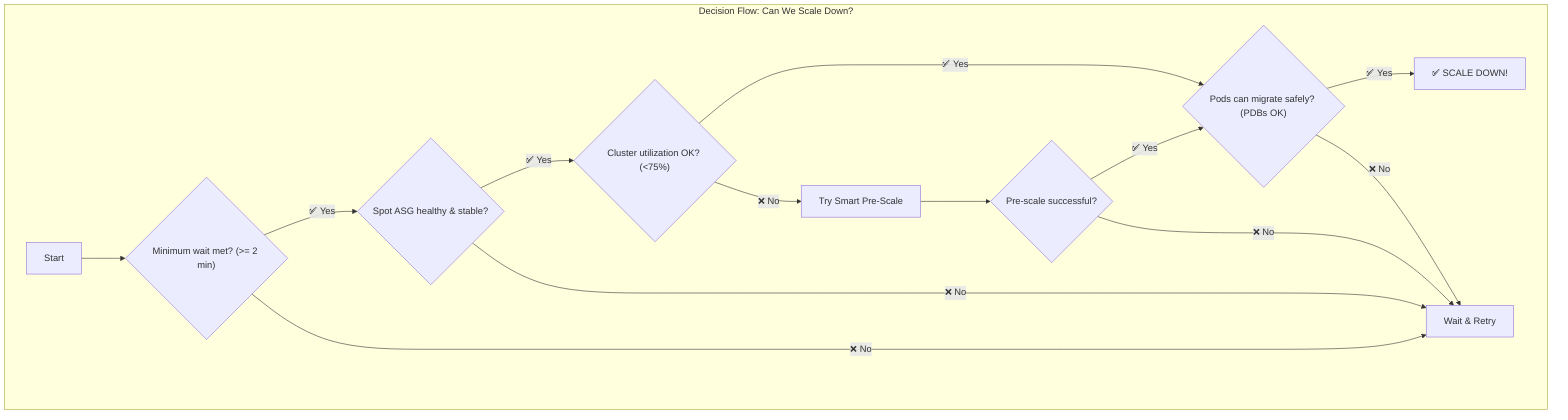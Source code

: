 graph TD
    subgraph "Decision Flow: Can We Scale Down?"
        A[Start] --> B{"Minimum wait met? (>= 2 min)"};
        B -- ✅ Yes --> C{"Spot ASG healthy & stable?"};
        B -- ❌ No --> Wait["Wait & Retry"];

        C -- ✅ Yes --> D{"Cluster utilization OK? (<75%)"};
        C -- ❌ No --> Wait;

        D -- ✅ Yes --> E{"Pods can migrate safely? (PDBs OK)"};
        D -- ❌ No --> PreScale["Try Smart Pre-Scale"];

        PreScale --> F{"Pre-scale successful?"};
        F -- ✅ Yes --> E;
        F -- ❌ No --> Wait;
        
        E -- ✅ Yes --> ScaleDown["✅ SCALE DOWN!"];
        E -- ❌ No --> Wait;
    end